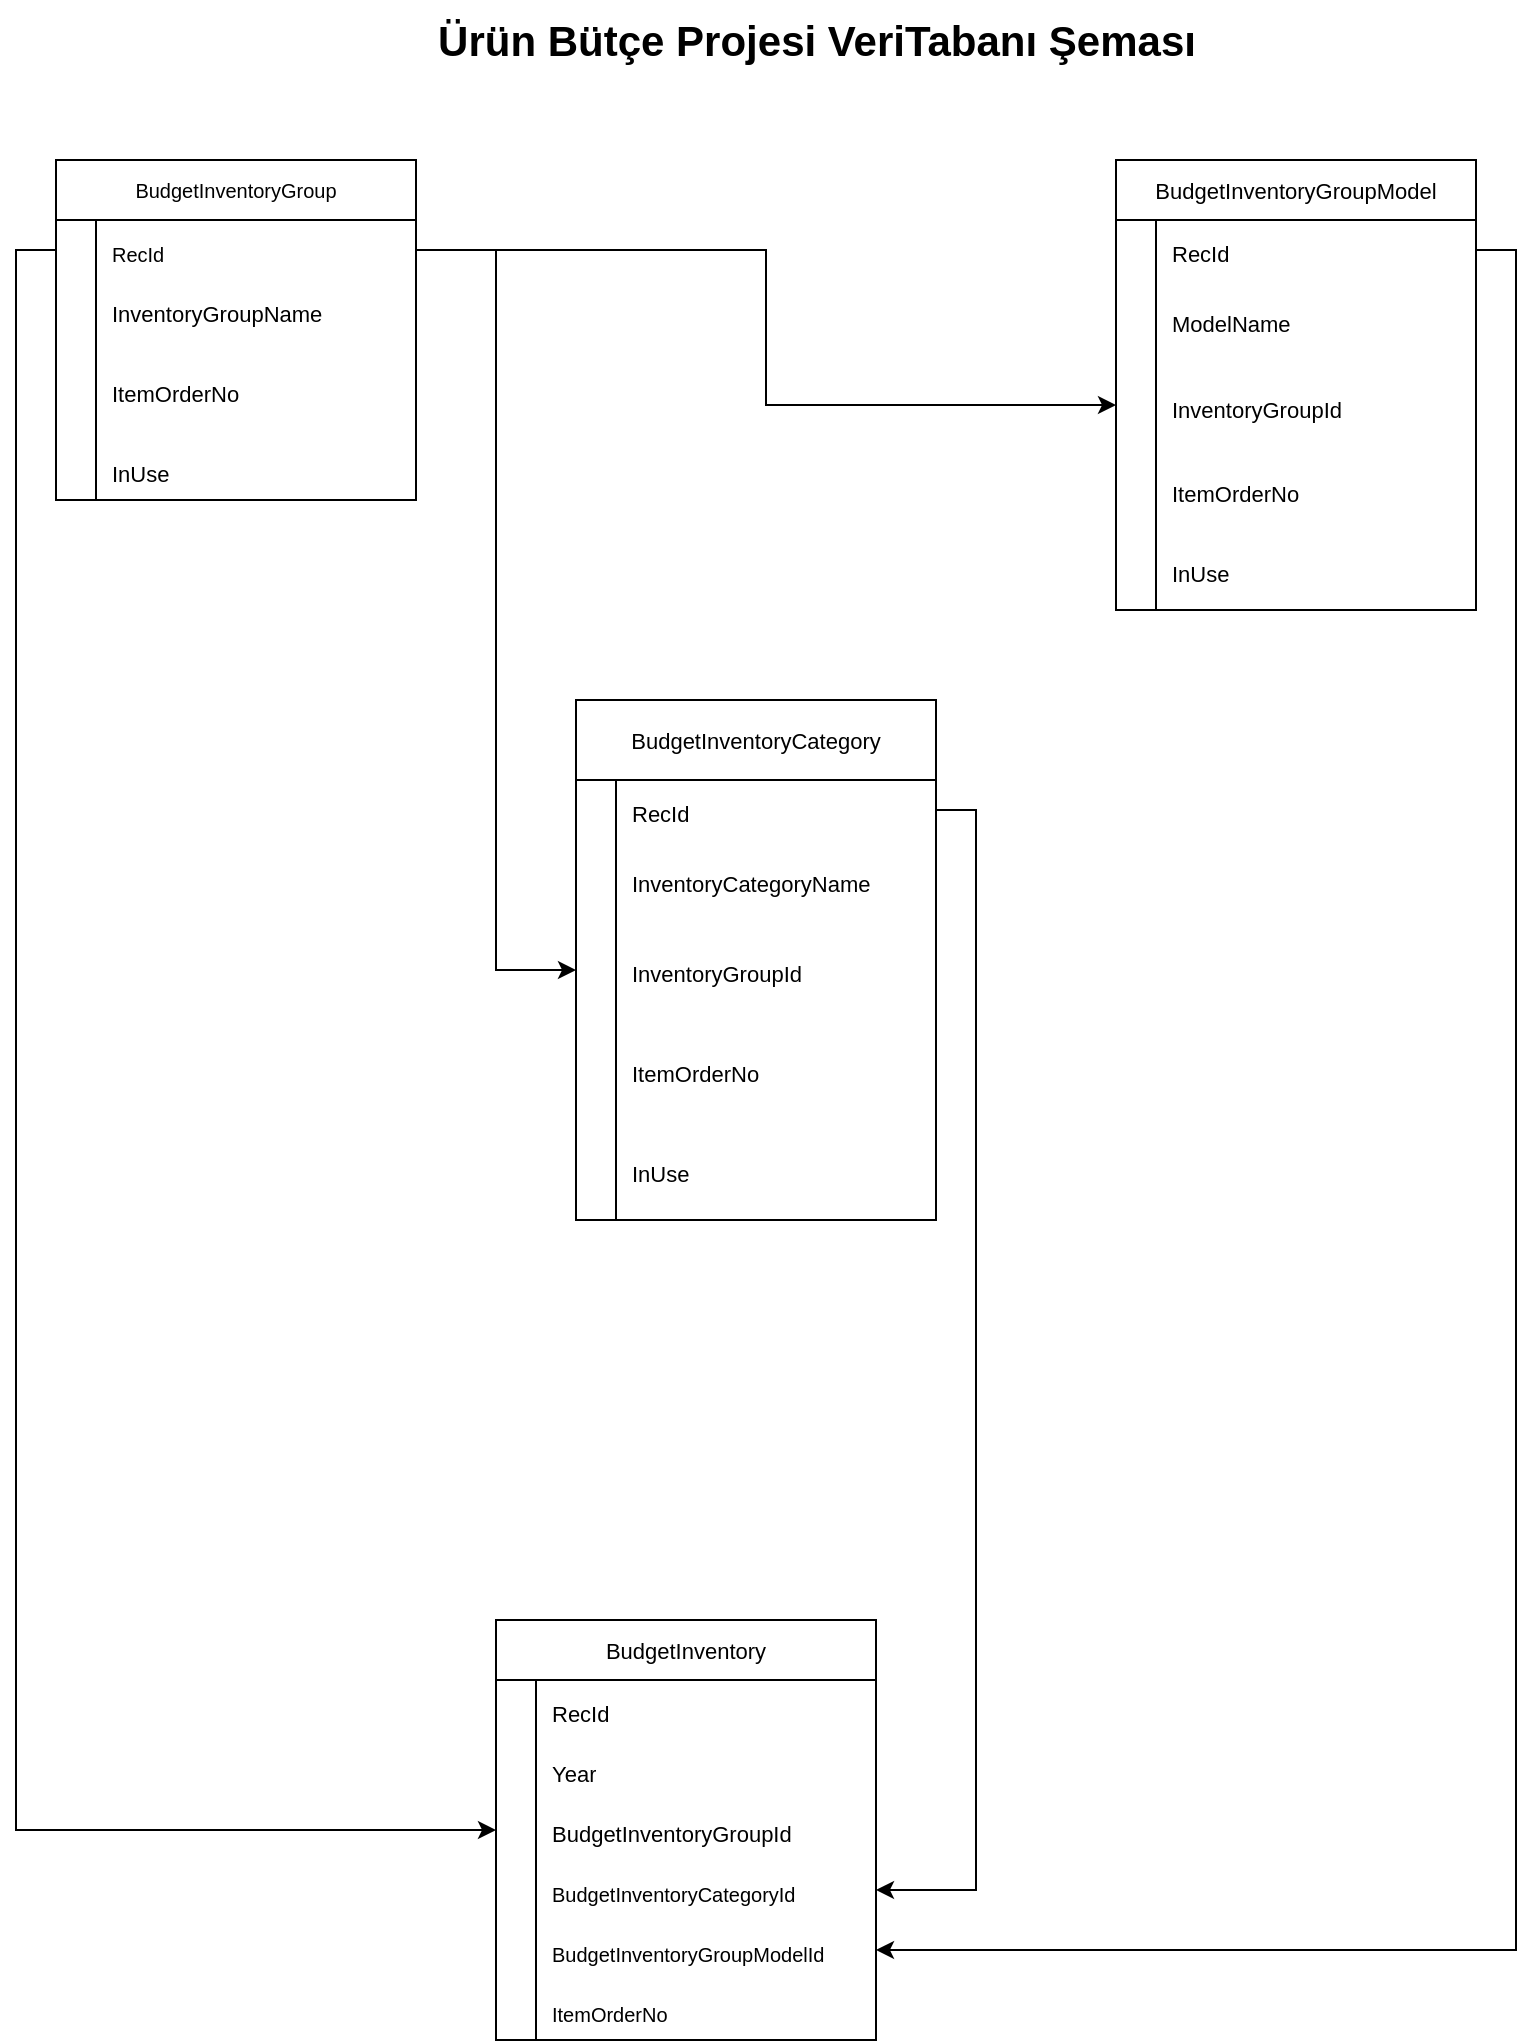 <mxfile version="21.8.2" type="github">
  <diagram id="C5RBs43oDa-KdzZeNtuy" name="Page-1">
    <mxGraphModel dx="1687" dy="882" grid="1" gridSize="10" guides="1" tooltips="1" connect="1" arrows="1" fold="1" page="1" pageScale="1" pageWidth="827" pageHeight="1169" math="0" shadow="0">
      <root>
        <mxCell id="WIyWlLk6GJQsqaUBKTNV-0" />
        <mxCell id="WIyWlLk6GJQsqaUBKTNV-1" parent="WIyWlLk6GJQsqaUBKTNV-0" />
        <mxCell id="_sI9fXl2GTtRrqDUZF84-5" style="edgeStyle=orthogonalEdgeStyle;rounded=0;orthogonalLoop=1;jettySize=auto;html=1;exitX=0.5;exitY=1;exitDx=0;exitDy=0;" parent="WIyWlLk6GJQsqaUBKTNV-1" edge="1">
          <mxGeometry relative="1" as="geometry">
            <mxPoint x="245" y="610" as="sourcePoint" />
            <mxPoint x="245" y="610" as="targetPoint" />
          </mxGeometry>
        </mxCell>
        <mxCell id="_sI9fXl2GTtRrqDUZF84-6" style="edgeStyle=orthogonalEdgeStyle;rounded=0;orthogonalLoop=1;jettySize=auto;html=1;exitX=0.5;exitY=1;exitDx=0;exitDy=0;" parent="WIyWlLk6GJQsqaUBKTNV-1" edge="1">
          <mxGeometry relative="1" as="geometry">
            <mxPoint x="245" y="610" as="sourcePoint" />
            <mxPoint x="245" y="610" as="targetPoint" />
          </mxGeometry>
        </mxCell>
        <mxCell id="zafTxhWFMlxoKdmS9_LB-69" value="BudgetInventoryGroup" style="shape=table;startSize=30;container=1;collapsible=0;childLayout=tableLayout;fixedRows=1;rowLines=0;fontStyle=0;strokeColor=default;fontSize=10;" vertex="1" parent="WIyWlLk6GJQsqaUBKTNV-1">
          <mxGeometry x="40" y="100" width="180" height="170" as="geometry" />
        </mxCell>
        <mxCell id="zafTxhWFMlxoKdmS9_LB-70" value="" style="shape=tableRow;horizontal=0;startSize=0;swimlaneHead=0;swimlaneBody=0;top=0;left=0;bottom=0;right=0;collapsible=0;dropTarget=0;fillColor=none;points=[[0,0.5],[1,0.5]];portConstraint=eastwest;strokeColor=inherit;fontSize=16;" vertex="1" parent="zafTxhWFMlxoKdmS9_LB-69">
          <mxGeometry y="30" width="180" height="30" as="geometry" />
        </mxCell>
        <mxCell id="zafTxhWFMlxoKdmS9_LB-71" value="" style="shape=partialRectangle;html=1;whiteSpace=wrap;connectable=0;fillColor=none;top=0;left=0;bottom=0;right=0;overflow=hidden;pointerEvents=1;strokeColor=inherit;fontSize=16;" vertex="1" parent="zafTxhWFMlxoKdmS9_LB-70">
          <mxGeometry width="20" height="30" as="geometry">
            <mxRectangle width="20" height="30" as="alternateBounds" />
          </mxGeometry>
        </mxCell>
        <mxCell id="zafTxhWFMlxoKdmS9_LB-72" value="&lt;font style=&quot;font-size: 10px;&quot;&gt;RecId&lt;/font&gt;" style="shape=partialRectangle;html=1;whiteSpace=wrap;connectable=0;fillColor=none;top=0;left=0;bottom=0;right=0;align=left;spacingLeft=6;overflow=hidden;strokeColor=inherit;fontSize=16;" vertex="1" parent="zafTxhWFMlxoKdmS9_LB-70">
          <mxGeometry x="20" width="160" height="30" as="geometry">
            <mxRectangle width="160" height="30" as="alternateBounds" />
          </mxGeometry>
        </mxCell>
        <mxCell id="zafTxhWFMlxoKdmS9_LB-73" value="" style="shape=tableRow;horizontal=0;startSize=0;swimlaneHead=0;swimlaneBody=0;top=0;left=0;bottom=0;right=0;collapsible=0;dropTarget=0;fillColor=none;points=[[0,0.5],[1,0.5]];portConstraint=eastwest;strokeColor=inherit;fontSize=16;" vertex="1" parent="zafTxhWFMlxoKdmS9_LB-69">
          <mxGeometry y="60" width="180" height="30" as="geometry" />
        </mxCell>
        <mxCell id="zafTxhWFMlxoKdmS9_LB-74" value="" style="shape=partialRectangle;html=1;whiteSpace=wrap;connectable=0;fillColor=none;top=0;left=0;bottom=0;right=0;overflow=hidden;strokeColor=inherit;fontSize=16;" vertex="1" parent="zafTxhWFMlxoKdmS9_LB-73">
          <mxGeometry width="20" height="30" as="geometry">
            <mxRectangle width="20" height="30" as="alternateBounds" />
          </mxGeometry>
        </mxCell>
        <mxCell id="zafTxhWFMlxoKdmS9_LB-75" value="&lt;font style=&quot;font-size: 11px;&quot;&gt;InventoryGroupName&lt;/font&gt;" style="shape=partialRectangle;html=1;whiteSpace=wrap;connectable=0;fillColor=none;top=0;left=0;bottom=0;right=0;align=left;spacingLeft=6;overflow=hidden;strokeColor=inherit;fontSize=16;" vertex="1" parent="zafTxhWFMlxoKdmS9_LB-73">
          <mxGeometry x="20" width="160" height="30" as="geometry">
            <mxRectangle width="160" height="30" as="alternateBounds" />
          </mxGeometry>
        </mxCell>
        <mxCell id="zafTxhWFMlxoKdmS9_LB-76" value="" style="shape=tableRow;horizontal=0;startSize=0;swimlaneHead=0;swimlaneBody=0;top=0;left=0;bottom=0;right=0;collapsible=0;dropTarget=0;fillColor=none;points=[[0,0.5],[1,0.5]];portConstraint=eastwest;strokeColor=inherit;fontSize=16;" vertex="1" parent="zafTxhWFMlxoKdmS9_LB-69">
          <mxGeometry y="90" width="180" height="50" as="geometry" />
        </mxCell>
        <mxCell id="zafTxhWFMlxoKdmS9_LB-77" value="" style="shape=partialRectangle;html=1;whiteSpace=wrap;connectable=0;fillColor=none;top=0;left=0;bottom=0;right=0;overflow=hidden;strokeColor=inherit;fontSize=16;" vertex="1" parent="zafTxhWFMlxoKdmS9_LB-76">
          <mxGeometry width="20" height="50" as="geometry">
            <mxRectangle width="20" height="50" as="alternateBounds" />
          </mxGeometry>
        </mxCell>
        <mxCell id="zafTxhWFMlxoKdmS9_LB-78" value="&lt;font style=&quot;font-size: 11px;&quot;&gt;ItemOrderNo&lt;/font&gt;" style="shape=partialRectangle;html=1;whiteSpace=wrap;connectable=0;fillColor=none;top=0;left=0;bottom=0;right=0;align=left;spacingLeft=6;overflow=hidden;strokeColor=inherit;fontSize=16;" vertex="1" parent="zafTxhWFMlxoKdmS9_LB-76">
          <mxGeometry x="20" width="160" height="50" as="geometry">
            <mxRectangle width="160" height="50" as="alternateBounds" />
          </mxGeometry>
        </mxCell>
        <mxCell id="zafTxhWFMlxoKdmS9_LB-79" value="" style="shape=tableRow;horizontal=0;startSize=0;swimlaneHead=0;swimlaneBody=0;top=0;left=0;bottom=0;right=0;collapsible=0;dropTarget=0;fillColor=none;points=[[0,0.5],[1,0.5]];portConstraint=eastwest;strokeColor=inherit;fontSize=16;" vertex="1" parent="zafTxhWFMlxoKdmS9_LB-69">
          <mxGeometry y="140" width="180" height="30" as="geometry" />
        </mxCell>
        <mxCell id="zafTxhWFMlxoKdmS9_LB-80" value="" style="shape=partialRectangle;html=1;whiteSpace=wrap;connectable=0;fillColor=none;top=0;left=0;bottom=0;right=0;overflow=hidden;strokeColor=inherit;fontSize=16;" vertex="1" parent="zafTxhWFMlxoKdmS9_LB-79">
          <mxGeometry width="20" height="30" as="geometry">
            <mxRectangle width="20" height="30" as="alternateBounds" />
          </mxGeometry>
        </mxCell>
        <mxCell id="zafTxhWFMlxoKdmS9_LB-81" value="&lt;span style=&quot;font-size: 11px;&quot;&gt;InUse&lt;/span&gt;" style="shape=partialRectangle;html=1;whiteSpace=wrap;connectable=0;fillColor=none;top=0;left=0;bottom=0;right=0;align=left;spacingLeft=6;overflow=hidden;strokeColor=inherit;fontSize=16;" vertex="1" parent="zafTxhWFMlxoKdmS9_LB-79">
          <mxGeometry x="20" width="160" height="30" as="geometry">
            <mxRectangle width="160" height="30" as="alternateBounds" />
          </mxGeometry>
        </mxCell>
        <mxCell id="zafTxhWFMlxoKdmS9_LB-83" value="BudgetInventoryCategory" style="shape=table;startSize=40;container=1;collapsible=0;childLayout=tableLayout;fixedRows=1;rowLines=0;fontStyle=0;strokeColor=default;fontSize=11;" vertex="1" parent="WIyWlLk6GJQsqaUBKTNV-1">
          <mxGeometry x="300" y="370" width="180" height="260" as="geometry" />
        </mxCell>
        <mxCell id="zafTxhWFMlxoKdmS9_LB-84" value="" style="shape=tableRow;horizontal=0;startSize=0;swimlaneHead=0;swimlaneBody=0;top=0;left=0;bottom=0;right=0;collapsible=0;dropTarget=0;fillColor=none;points=[[0,0.5],[1,0.5]];portConstraint=eastwest;strokeColor=inherit;fontSize=16;" vertex="1" parent="zafTxhWFMlxoKdmS9_LB-83">
          <mxGeometry y="40" width="180" height="30" as="geometry" />
        </mxCell>
        <mxCell id="zafTxhWFMlxoKdmS9_LB-85" value="" style="shape=partialRectangle;html=1;whiteSpace=wrap;connectable=0;fillColor=none;top=0;left=0;bottom=0;right=0;overflow=hidden;pointerEvents=1;strokeColor=inherit;fontSize=16;" vertex="1" parent="zafTxhWFMlxoKdmS9_LB-84">
          <mxGeometry width="20" height="30" as="geometry">
            <mxRectangle width="20" height="30" as="alternateBounds" />
          </mxGeometry>
        </mxCell>
        <mxCell id="zafTxhWFMlxoKdmS9_LB-86" value="&lt;font style=&quot;font-size: 11px;&quot;&gt;RecId&lt;/font&gt;" style="shape=partialRectangle;html=1;whiteSpace=wrap;connectable=0;fillColor=none;top=0;left=0;bottom=0;right=0;align=left;spacingLeft=6;overflow=hidden;strokeColor=inherit;fontSize=16;" vertex="1" parent="zafTxhWFMlxoKdmS9_LB-84">
          <mxGeometry x="20" width="160" height="30" as="geometry">
            <mxRectangle width="160" height="30" as="alternateBounds" />
          </mxGeometry>
        </mxCell>
        <mxCell id="zafTxhWFMlxoKdmS9_LB-87" value="" style="shape=tableRow;horizontal=0;startSize=0;swimlaneHead=0;swimlaneBody=0;top=0;left=0;bottom=0;right=0;collapsible=0;dropTarget=0;fillColor=none;points=[[0,0.5],[1,0.5]];portConstraint=eastwest;strokeColor=inherit;fontSize=16;" vertex="1" parent="zafTxhWFMlxoKdmS9_LB-83">
          <mxGeometry y="70" width="180" height="40" as="geometry" />
        </mxCell>
        <mxCell id="zafTxhWFMlxoKdmS9_LB-88" value="" style="shape=partialRectangle;html=1;whiteSpace=wrap;connectable=0;fillColor=none;top=0;left=0;bottom=0;right=0;overflow=hidden;strokeColor=inherit;fontSize=16;" vertex="1" parent="zafTxhWFMlxoKdmS9_LB-87">
          <mxGeometry width="20" height="40" as="geometry">
            <mxRectangle width="20" height="40" as="alternateBounds" />
          </mxGeometry>
        </mxCell>
        <mxCell id="zafTxhWFMlxoKdmS9_LB-89" value="&lt;font style=&quot;font-size: 11px;&quot;&gt;InventoryCategoryName&lt;/font&gt;" style="shape=partialRectangle;html=1;whiteSpace=wrap;connectable=0;fillColor=none;top=0;left=0;bottom=0;right=0;align=left;spacingLeft=6;overflow=hidden;strokeColor=inherit;fontSize=16;" vertex="1" parent="zafTxhWFMlxoKdmS9_LB-87">
          <mxGeometry x="20" width="160" height="40" as="geometry">
            <mxRectangle width="160" height="40" as="alternateBounds" />
          </mxGeometry>
        </mxCell>
        <mxCell id="zafTxhWFMlxoKdmS9_LB-90" value="" style="shape=tableRow;horizontal=0;startSize=0;swimlaneHead=0;swimlaneBody=0;top=0;left=0;bottom=0;right=0;collapsible=0;dropTarget=0;fillColor=none;points=[[0,0.5],[1,0.5]];portConstraint=eastwest;strokeColor=inherit;fontSize=16;" vertex="1" parent="zafTxhWFMlxoKdmS9_LB-83">
          <mxGeometry y="110" width="180" height="50" as="geometry" />
        </mxCell>
        <mxCell id="zafTxhWFMlxoKdmS9_LB-91" value="" style="shape=partialRectangle;html=1;whiteSpace=wrap;connectable=0;fillColor=none;top=0;left=0;bottom=0;right=0;overflow=hidden;strokeColor=inherit;fontSize=16;" vertex="1" parent="zafTxhWFMlxoKdmS9_LB-90">
          <mxGeometry width="20" height="50" as="geometry">
            <mxRectangle width="20" height="50" as="alternateBounds" />
          </mxGeometry>
        </mxCell>
        <mxCell id="zafTxhWFMlxoKdmS9_LB-92" value="&lt;font style=&quot;font-size: 11px;&quot;&gt;InventoryGroupId&lt;/font&gt;" style="shape=partialRectangle;html=1;whiteSpace=wrap;connectable=0;fillColor=none;top=0;left=0;bottom=0;right=0;align=left;spacingLeft=6;overflow=hidden;strokeColor=inherit;fontSize=16;" vertex="1" parent="zafTxhWFMlxoKdmS9_LB-90">
          <mxGeometry x="20" width="160" height="50" as="geometry">
            <mxRectangle width="160" height="50" as="alternateBounds" />
          </mxGeometry>
        </mxCell>
        <mxCell id="zafTxhWFMlxoKdmS9_LB-93" value="" style="shape=tableRow;horizontal=0;startSize=0;swimlaneHead=0;swimlaneBody=0;top=0;left=0;bottom=0;right=0;collapsible=0;dropTarget=0;fillColor=none;points=[[0,0.5],[1,0.5]];portConstraint=eastwest;strokeColor=inherit;fontSize=16;" vertex="1" parent="zafTxhWFMlxoKdmS9_LB-83">
          <mxGeometry y="160" width="180" height="50" as="geometry" />
        </mxCell>
        <mxCell id="zafTxhWFMlxoKdmS9_LB-94" value="" style="shape=partialRectangle;html=1;whiteSpace=wrap;connectable=0;fillColor=none;top=0;left=0;bottom=0;right=0;overflow=hidden;strokeColor=inherit;fontSize=16;" vertex="1" parent="zafTxhWFMlxoKdmS9_LB-93">
          <mxGeometry width="20" height="50" as="geometry">
            <mxRectangle width="20" height="50" as="alternateBounds" />
          </mxGeometry>
        </mxCell>
        <mxCell id="zafTxhWFMlxoKdmS9_LB-95" value="&lt;font style=&quot;font-size: 11px;&quot;&gt;ItemOrderNo&lt;/font&gt;" style="shape=partialRectangle;html=1;whiteSpace=wrap;connectable=0;fillColor=none;top=0;left=0;bottom=0;right=0;align=left;spacingLeft=6;overflow=hidden;strokeColor=inherit;fontSize=16;" vertex="1" parent="zafTxhWFMlxoKdmS9_LB-93">
          <mxGeometry x="20" width="160" height="50" as="geometry">
            <mxRectangle width="160" height="50" as="alternateBounds" />
          </mxGeometry>
        </mxCell>
        <mxCell id="zafTxhWFMlxoKdmS9_LB-110" value="" style="shape=tableRow;horizontal=0;startSize=0;swimlaneHead=0;swimlaneBody=0;top=0;left=0;bottom=0;right=0;collapsible=0;dropTarget=0;fillColor=none;points=[[0,0.5],[1,0.5]];portConstraint=eastwest;strokeColor=inherit;fontSize=16;" vertex="1" parent="zafTxhWFMlxoKdmS9_LB-83">
          <mxGeometry y="210" width="180" height="50" as="geometry" />
        </mxCell>
        <mxCell id="zafTxhWFMlxoKdmS9_LB-111" value="" style="shape=partialRectangle;html=1;whiteSpace=wrap;connectable=0;fillColor=none;top=0;left=0;bottom=0;right=0;overflow=hidden;strokeColor=inherit;fontSize=16;" vertex="1" parent="zafTxhWFMlxoKdmS9_LB-110">
          <mxGeometry width="20" height="50" as="geometry">
            <mxRectangle width="20" height="50" as="alternateBounds" />
          </mxGeometry>
        </mxCell>
        <mxCell id="zafTxhWFMlxoKdmS9_LB-112" value="&lt;span style=&quot;font-size: 11px;&quot;&gt;InUse&lt;/span&gt;" style="shape=partialRectangle;html=1;whiteSpace=wrap;connectable=0;fillColor=none;top=0;left=0;bottom=0;right=0;align=left;spacingLeft=6;overflow=hidden;strokeColor=inherit;fontSize=16;" vertex="1" parent="zafTxhWFMlxoKdmS9_LB-110">
          <mxGeometry x="20" width="160" height="50" as="geometry">
            <mxRectangle width="160" height="50" as="alternateBounds" />
          </mxGeometry>
        </mxCell>
        <mxCell id="zafTxhWFMlxoKdmS9_LB-97" value="BudgetInventoryGroupModel" style="shape=table;startSize=30;container=1;collapsible=0;childLayout=tableLayout;fixedRows=1;rowLines=0;fontStyle=0;strokeColor=default;fontSize=11;" vertex="1" parent="WIyWlLk6GJQsqaUBKTNV-1">
          <mxGeometry x="570" y="100" width="180" height="225" as="geometry" />
        </mxCell>
        <mxCell id="zafTxhWFMlxoKdmS9_LB-98" value="" style="shape=tableRow;horizontal=0;startSize=0;swimlaneHead=0;swimlaneBody=0;top=0;left=0;bottom=0;right=0;collapsible=0;dropTarget=0;fillColor=none;points=[[0,0.5],[1,0.5]];portConstraint=eastwest;strokeColor=inherit;fontSize=16;" vertex="1" parent="zafTxhWFMlxoKdmS9_LB-97">
          <mxGeometry y="30" width="180" height="30" as="geometry" />
        </mxCell>
        <mxCell id="zafTxhWFMlxoKdmS9_LB-99" value="" style="shape=partialRectangle;html=1;whiteSpace=wrap;connectable=0;fillColor=none;top=0;left=0;bottom=0;right=0;overflow=hidden;pointerEvents=1;strokeColor=inherit;fontSize=16;" vertex="1" parent="zafTxhWFMlxoKdmS9_LB-98">
          <mxGeometry width="20" height="30" as="geometry">
            <mxRectangle width="20" height="30" as="alternateBounds" />
          </mxGeometry>
        </mxCell>
        <mxCell id="zafTxhWFMlxoKdmS9_LB-100" value="&lt;font style=&quot;font-size: 11px;&quot;&gt;RecId&lt;/font&gt;" style="shape=partialRectangle;html=1;whiteSpace=wrap;connectable=0;fillColor=none;top=0;left=0;bottom=0;right=0;align=left;spacingLeft=6;overflow=hidden;strokeColor=inherit;fontSize=16;" vertex="1" parent="zafTxhWFMlxoKdmS9_LB-98">
          <mxGeometry x="20" width="160" height="30" as="geometry">
            <mxRectangle width="160" height="30" as="alternateBounds" />
          </mxGeometry>
        </mxCell>
        <mxCell id="zafTxhWFMlxoKdmS9_LB-101" value="" style="shape=tableRow;horizontal=0;startSize=0;swimlaneHead=0;swimlaneBody=0;top=0;left=0;bottom=0;right=0;collapsible=0;dropTarget=0;fillColor=none;points=[[0,0.5],[1,0.5]];portConstraint=eastwest;strokeColor=inherit;fontSize=16;" vertex="1" parent="zafTxhWFMlxoKdmS9_LB-97">
          <mxGeometry y="60" width="180" height="40" as="geometry" />
        </mxCell>
        <mxCell id="zafTxhWFMlxoKdmS9_LB-102" value="" style="shape=partialRectangle;html=1;whiteSpace=wrap;connectable=0;fillColor=none;top=0;left=0;bottom=0;right=0;overflow=hidden;strokeColor=inherit;fontSize=16;" vertex="1" parent="zafTxhWFMlxoKdmS9_LB-101">
          <mxGeometry width="20" height="40" as="geometry">
            <mxRectangle width="20" height="40" as="alternateBounds" />
          </mxGeometry>
        </mxCell>
        <mxCell id="zafTxhWFMlxoKdmS9_LB-103" value="&lt;font style=&quot;font-size: 11px;&quot;&gt;ModelName&lt;/font&gt;" style="shape=partialRectangle;html=1;whiteSpace=wrap;connectable=0;fillColor=none;top=0;left=0;bottom=0;right=0;align=left;spacingLeft=6;overflow=hidden;strokeColor=inherit;fontSize=16;" vertex="1" parent="zafTxhWFMlxoKdmS9_LB-101">
          <mxGeometry x="20" width="160" height="40" as="geometry">
            <mxRectangle width="160" height="40" as="alternateBounds" />
          </mxGeometry>
        </mxCell>
        <mxCell id="zafTxhWFMlxoKdmS9_LB-104" value="" style="shape=tableRow;horizontal=0;startSize=0;swimlaneHead=0;swimlaneBody=0;top=0;left=0;bottom=0;right=0;collapsible=0;dropTarget=0;fillColor=none;points=[[0,0.5],[1,0.5]];portConstraint=eastwest;strokeColor=inherit;fontSize=16;" vertex="1" parent="zafTxhWFMlxoKdmS9_LB-97">
          <mxGeometry y="100" width="180" height="45" as="geometry" />
        </mxCell>
        <mxCell id="zafTxhWFMlxoKdmS9_LB-105" value="" style="shape=partialRectangle;html=1;whiteSpace=wrap;connectable=0;fillColor=none;top=0;left=0;bottom=0;right=0;overflow=hidden;strokeColor=inherit;fontSize=16;" vertex="1" parent="zafTxhWFMlxoKdmS9_LB-104">
          <mxGeometry width="20" height="45" as="geometry">
            <mxRectangle width="20" height="45" as="alternateBounds" />
          </mxGeometry>
        </mxCell>
        <mxCell id="zafTxhWFMlxoKdmS9_LB-106" value="&lt;font style=&quot;font-size: 11px;&quot;&gt;InventoryGroupId&lt;/font&gt;" style="shape=partialRectangle;html=1;whiteSpace=wrap;connectable=0;fillColor=none;top=0;left=0;bottom=0;right=0;align=left;spacingLeft=6;overflow=hidden;strokeColor=inherit;fontSize=16;" vertex="1" parent="zafTxhWFMlxoKdmS9_LB-104">
          <mxGeometry x="20" width="160" height="45" as="geometry">
            <mxRectangle width="160" height="45" as="alternateBounds" />
          </mxGeometry>
        </mxCell>
        <mxCell id="zafTxhWFMlxoKdmS9_LB-107" value="" style="shape=tableRow;horizontal=0;startSize=0;swimlaneHead=0;swimlaneBody=0;top=0;left=0;bottom=0;right=0;collapsible=0;dropTarget=0;fillColor=none;points=[[0,0.5],[1,0.5]];portConstraint=eastwest;strokeColor=inherit;fontSize=16;" vertex="1" parent="zafTxhWFMlxoKdmS9_LB-97">
          <mxGeometry y="145" width="180" height="40" as="geometry" />
        </mxCell>
        <mxCell id="zafTxhWFMlxoKdmS9_LB-108" value="" style="shape=partialRectangle;html=1;whiteSpace=wrap;connectable=0;fillColor=none;top=0;left=0;bottom=0;right=0;overflow=hidden;strokeColor=inherit;fontSize=16;" vertex="1" parent="zafTxhWFMlxoKdmS9_LB-107">
          <mxGeometry width="20" height="40" as="geometry">
            <mxRectangle width="20" height="40" as="alternateBounds" />
          </mxGeometry>
        </mxCell>
        <mxCell id="zafTxhWFMlxoKdmS9_LB-109" value="&lt;font style=&quot;font-size: 11px;&quot;&gt;ItemOrderNo&lt;/font&gt;" style="shape=partialRectangle;html=1;whiteSpace=wrap;connectable=0;fillColor=none;top=0;left=0;bottom=0;right=0;align=left;spacingLeft=6;overflow=hidden;strokeColor=inherit;fontSize=16;" vertex="1" parent="zafTxhWFMlxoKdmS9_LB-107">
          <mxGeometry x="20" width="160" height="40" as="geometry">
            <mxRectangle width="160" height="40" as="alternateBounds" />
          </mxGeometry>
        </mxCell>
        <mxCell id="zafTxhWFMlxoKdmS9_LB-113" value="" style="shape=tableRow;horizontal=0;startSize=0;swimlaneHead=0;swimlaneBody=0;top=0;left=0;bottom=0;right=0;collapsible=0;dropTarget=0;fillColor=none;points=[[0,0.5],[1,0.5]];portConstraint=eastwest;strokeColor=inherit;fontSize=16;" vertex="1" parent="zafTxhWFMlxoKdmS9_LB-97">
          <mxGeometry y="185" width="180" height="40" as="geometry" />
        </mxCell>
        <mxCell id="zafTxhWFMlxoKdmS9_LB-114" value="" style="shape=partialRectangle;html=1;whiteSpace=wrap;connectable=0;fillColor=none;top=0;left=0;bottom=0;right=0;overflow=hidden;strokeColor=inherit;fontSize=16;" vertex="1" parent="zafTxhWFMlxoKdmS9_LB-113">
          <mxGeometry width="20" height="40" as="geometry">
            <mxRectangle width="20" height="40" as="alternateBounds" />
          </mxGeometry>
        </mxCell>
        <mxCell id="zafTxhWFMlxoKdmS9_LB-115" value="&lt;span style=&quot;font-size: 11px;&quot;&gt;InUse&lt;/span&gt;" style="shape=partialRectangle;html=1;whiteSpace=wrap;connectable=0;fillColor=none;top=0;left=0;bottom=0;right=0;align=left;spacingLeft=6;overflow=hidden;strokeColor=inherit;fontSize=16;" vertex="1" parent="zafTxhWFMlxoKdmS9_LB-113">
          <mxGeometry x="20" width="160" height="40" as="geometry">
            <mxRectangle width="160" height="40" as="alternateBounds" />
          </mxGeometry>
        </mxCell>
        <mxCell id="zafTxhWFMlxoKdmS9_LB-119" value="BudgetInventory" style="shape=table;startSize=30;container=1;collapsible=0;childLayout=tableLayout;fixedRows=1;rowLines=0;fontStyle=0;strokeColor=default;fontSize=11;" vertex="1" parent="WIyWlLk6GJQsqaUBKTNV-1">
          <mxGeometry x="260" y="830" width="190" height="210" as="geometry" />
        </mxCell>
        <mxCell id="zafTxhWFMlxoKdmS9_LB-120" value="" style="shape=tableRow;horizontal=0;startSize=0;swimlaneHead=0;swimlaneBody=0;top=0;left=0;bottom=0;right=0;collapsible=0;dropTarget=0;fillColor=none;points=[[0,0.5],[1,0.5]];portConstraint=eastwest;strokeColor=inherit;fontSize=16;" vertex="1" parent="zafTxhWFMlxoKdmS9_LB-119">
          <mxGeometry y="30" width="190" height="30" as="geometry" />
        </mxCell>
        <mxCell id="zafTxhWFMlxoKdmS9_LB-121" value="" style="shape=partialRectangle;html=1;whiteSpace=wrap;connectable=0;fillColor=none;top=0;left=0;bottom=0;right=0;overflow=hidden;pointerEvents=1;strokeColor=inherit;fontSize=16;" vertex="1" parent="zafTxhWFMlxoKdmS9_LB-120">
          <mxGeometry width="20" height="30" as="geometry">
            <mxRectangle width="20" height="30" as="alternateBounds" />
          </mxGeometry>
        </mxCell>
        <mxCell id="zafTxhWFMlxoKdmS9_LB-122" value="&lt;font style=&quot;font-size: 11px;&quot;&gt;RecId&lt;/font&gt;" style="shape=partialRectangle;html=1;whiteSpace=wrap;connectable=0;fillColor=none;top=0;left=0;bottom=0;right=0;align=left;spacingLeft=6;overflow=hidden;strokeColor=inherit;fontSize=16;" vertex="1" parent="zafTxhWFMlxoKdmS9_LB-120">
          <mxGeometry x="20" width="170" height="30" as="geometry">
            <mxRectangle width="170" height="30" as="alternateBounds" />
          </mxGeometry>
        </mxCell>
        <mxCell id="zafTxhWFMlxoKdmS9_LB-123" value="" style="shape=tableRow;horizontal=0;startSize=0;swimlaneHead=0;swimlaneBody=0;top=0;left=0;bottom=0;right=0;collapsible=0;dropTarget=0;fillColor=none;points=[[0,0.5],[1,0.5]];portConstraint=eastwest;strokeColor=inherit;fontSize=16;" vertex="1" parent="zafTxhWFMlxoKdmS9_LB-119">
          <mxGeometry y="60" width="190" height="30" as="geometry" />
        </mxCell>
        <mxCell id="zafTxhWFMlxoKdmS9_LB-124" value="" style="shape=partialRectangle;html=1;whiteSpace=wrap;connectable=0;fillColor=none;top=0;left=0;bottom=0;right=0;overflow=hidden;strokeColor=inherit;fontSize=16;" vertex="1" parent="zafTxhWFMlxoKdmS9_LB-123">
          <mxGeometry width="20" height="30" as="geometry">
            <mxRectangle width="20" height="30" as="alternateBounds" />
          </mxGeometry>
        </mxCell>
        <mxCell id="zafTxhWFMlxoKdmS9_LB-125" value="&lt;font style=&quot;font-size: 11px;&quot;&gt;Year&lt;/font&gt;" style="shape=partialRectangle;html=1;whiteSpace=wrap;connectable=0;fillColor=none;top=0;left=0;bottom=0;right=0;align=left;spacingLeft=6;overflow=hidden;strokeColor=inherit;fontSize=16;" vertex="1" parent="zafTxhWFMlxoKdmS9_LB-123">
          <mxGeometry x="20" width="170" height="30" as="geometry">
            <mxRectangle width="170" height="30" as="alternateBounds" />
          </mxGeometry>
        </mxCell>
        <mxCell id="zafTxhWFMlxoKdmS9_LB-126" value="" style="shape=tableRow;horizontal=0;startSize=0;swimlaneHead=0;swimlaneBody=0;top=0;left=0;bottom=0;right=0;collapsible=0;dropTarget=0;fillColor=none;points=[[0,0.5],[1,0.5]];portConstraint=eastwest;strokeColor=inherit;fontSize=16;" vertex="1" parent="zafTxhWFMlxoKdmS9_LB-119">
          <mxGeometry y="90" width="190" height="30" as="geometry" />
        </mxCell>
        <mxCell id="zafTxhWFMlxoKdmS9_LB-127" value="" style="shape=partialRectangle;html=1;whiteSpace=wrap;connectable=0;fillColor=none;top=0;left=0;bottom=0;right=0;overflow=hidden;strokeColor=inherit;fontSize=16;" vertex="1" parent="zafTxhWFMlxoKdmS9_LB-126">
          <mxGeometry width="20" height="30" as="geometry">
            <mxRectangle width="20" height="30" as="alternateBounds" />
          </mxGeometry>
        </mxCell>
        <mxCell id="zafTxhWFMlxoKdmS9_LB-128" value="&lt;font style=&quot;font-size: 11px;&quot;&gt;BudgetInventoryGroupId&lt;/font&gt;" style="shape=partialRectangle;html=1;whiteSpace=wrap;connectable=0;fillColor=none;top=0;left=0;bottom=0;right=0;align=left;spacingLeft=6;overflow=hidden;strokeColor=inherit;fontSize=16;" vertex="1" parent="zafTxhWFMlxoKdmS9_LB-126">
          <mxGeometry x="20" width="170" height="30" as="geometry">
            <mxRectangle width="170" height="30" as="alternateBounds" />
          </mxGeometry>
        </mxCell>
        <mxCell id="zafTxhWFMlxoKdmS9_LB-129" value="" style="shape=tableRow;horizontal=0;startSize=0;swimlaneHead=0;swimlaneBody=0;top=0;left=0;bottom=0;right=0;collapsible=0;dropTarget=0;fillColor=none;points=[[0,0.5],[1,0.5]];portConstraint=eastwest;strokeColor=inherit;fontSize=16;" vertex="1" parent="zafTxhWFMlxoKdmS9_LB-119">
          <mxGeometry y="120" width="190" height="30" as="geometry" />
        </mxCell>
        <mxCell id="zafTxhWFMlxoKdmS9_LB-130" value="" style="shape=partialRectangle;html=1;whiteSpace=wrap;connectable=0;fillColor=none;top=0;left=0;bottom=0;right=0;overflow=hidden;strokeColor=inherit;fontSize=16;" vertex="1" parent="zafTxhWFMlxoKdmS9_LB-129">
          <mxGeometry width="20" height="30" as="geometry">
            <mxRectangle width="20" height="30" as="alternateBounds" />
          </mxGeometry>
        </mxCell>
        <mxCell id="zafTxhWFMlxoKdmS9_LB-131" value="&lt;font style=&quot;font-size: 10px;&quot;&gt;BudgetInventoryCategoryId&lt;/font&gt;" style="shape=partialRectangle;html=1;whiteSpace=wrap;connectable=0;fillColor=none;top=0;left=0;bottom=0;right=0;align=left;spacingLeft=6;overflow=hidden;strokeColor=inherit;fontSize=16;" vertex="1" parent="zafTxhWFMlxoKdmS9_LB-129">
          <mxGeometry x="20" width="170" height="30" as="geometry">
            <mxRectangle width="170" height="30" as="alternateBounds" />
          </mxGeometry>
        </mxCell>
        <mxCell id="zafTxhWFMlxoKdmS9_LB-145" value="" style="shape=tableRow;horizontal=0;startSize=0;swimlaneHead=0;swimlaneBody=0;top=0;left=0;bottom=0;right=0;collapsible=0;dropTarget=0;fillColor=none;points=[[0,0.5],[1,0.5]];portConstraint=eastwest;strokeColor=inherit;fontSize=16;" vertex="1" parent="zafTxhWFMlxoKdmS9_LB-119">
          <mxGeometry y="150" width="190" height="30" as="geometry" />
        </mxCell>
        <mxCell id="zafTxhWFMlxoKdmS9_LB-146" value="" style="shape=partialRectangle;html=1;whiteSpace=wrap;connectable=0;fillColor=none;top=0;left=0;bottom=0;right=0;overflow=hidden;strokeColor=inherit;fontSize=16;" vertex="1" parent="zafTxhWFMlxoKdmS9_LB-145">
          <mxGeometry width="20" height="30" as="geometry">
            <mxRectangle width="20" height="30" as="alternateBounds" />
          </mxGeometry>
        </mxCell>
        <mxCell id="zafTxhWFMlxoKdmS9_LB-147" value="&lt;font style=&quot;font-size: 10px;&quot;&gt;BudgetInventoryGroupModelId&lt;/font&gt;" style="shape=partialRectangle;html=1;whiteSpace=wrap;connectable=0;fillColor=none;top=0;left=0;bottom=0;right=0;align=left;spacingLeft=6;overflow=hidden;strokeColor=inherit;fontSize=16;" vertex="1" parent="zafTxhWFMlxoKdmS9_LB-145">
          <mxGeometry x="20" width="170" height="30" as="geometry">
            <mxRectangle width="170" height="30" as="alternateBounds" />
          </mxGeometry>
        </mxCell>
        <mxCell id="zafTxhWFMlxoKdmS9_LB-148" value="" style="shape=tableRow;horizontal=0;startSize=0;swimlaneHead=0;swimlaneBody=0;top=0;left=0;bottom=0;right=0;collapsible=0;dropTarget=0;fillColor=none;points=[[0,0.5],[1,0.5]];portConstraint=eastwest;strokeColor=inherit;fontSize=16;" vertex="1" parent="zafTxhWFMlxoKdmS9_LB-119">
          <mxGeometry y="180" width="190" height="30" as="geometry" />
        </mxCell>
        <mxCell id="zafTxhWFMlxoKdmS9_LB-149" value="" style="shape=partialRectangle;html=1;whiteSpace=wrap;connectable=0;fillColor=none;top=0;left=0;bottom=0;right=0;overflow=hidden;strokeColor=inherit;fontSize=16;" vertex="1" parent="zafTxhWFMlxoKdmS9_LB-148">
          <mxGeometry width="20" height="30" as="geometry">
            <mxRectangle width="20" height="30" as="alternateBounds" />
          </mxGeometry>
        </mxCell>
        <mxCell id="zafTxhWFMlxoKdmS9_LB-150" value="&lt;span style=&quot;font-size: 10px;&quot;&gt;ItemOrderNo&lt;/span&gt;" style="shape=partialRectangle;html=1;whiteSpace=wrap;connectable=0;fillColor=none;top=0;left=0;bottom=0;right=0;align=left;spacingLeft=6;overflow=hidden;strokeColor=inherit;fontSize=16;" vertex="1" parent="zafTxhWFMlxoKdmS9_LB-148">
          <mxGeometry x="20" width="170" height="30" as="geometry">
            <mxRectangle width="170" height="30" as="alternateBounds" />
          </mxGeometry>
        </mxCell>
        <mxCell id="zafTxhWFMlxoKdmS9_LB-151" style="edgeStyle=orthogonalEdgeStyle;rounded=0;orthogonalLoop=1;jettySize=auto;html=1;exitX=0;exitY=0.5;exitDx=0;exitDy=0;entryX=0;entryY=0.5;entryDx=0;entryDy=0;" edge="1" parent="WIyWlLk6GJQsqaUBKTNV-1" source="zafTxhWFMlxoKdmS9_LB-70" target="zafTxhWFMlxoKdmS9_LB-126">
          <mxGeometry relative="1" as="geometry" />
        </mxCell>
        <mxCell id="zafTxhWFMlxoKdmS9_LB-154" style="edgeStyle=orthogonalEdgeStyle;rounded=0;orthogonalLoop=1;jettySize=auto;html=1;exitX=1;exitY=0.5;exitDx=0;exitDy=0;entryX=1;entryY=0.5;entryDx=0;entryDy=0;" edge="1" parent="WIyWlLk6GJQsqaUBKTNV-1" source="zafTxhWFMlxoKdmS9_LB-98" target="zafTxhWFMlxoKdmS9_LB-145">
          <mxGeometry relative="1" as="geometry" />
        </mxCell>
        <mxCell id="zafTxhWFMlxoKdmS9_LB-160" style="edgeStyle=orthogonalEdgeStyle;rounded=0;orthogonalLoop=1;jettySize=auto;html=1;exitX=1;exitY=0.5;exitDx=0;exitDy=0;entryX=0;entryY=0.5;entryDx=0;entryDy=0;" edge="1" parent="WIyWlLk6GJQsqaUBKTNV-1" source="zafTxhWFMlxoKdmS9_LB-70" target="zafTxhWFMlxoKdmS9_LB-90">
          <mxGeometry relative="1" as="geometry" />
        </mxCell>
        <mxCell id="zafTxhWFMlxoKdmS9_LB-161" style="edgeStyle=orthogonalEdgeStyle;rounded=0;orthogonalLoop=1;jettySize=auto;html=1;exitX=1;exitY=0.5;exitDx=0;exitDy=0;entryX=1;entryY=0.5;entryDx=0;entryDy=0;" edge="1" parent="WIyWlLk6GJQsqaUBKTNV-1" source="zafTxhWFMlxoKdmS9_LB-84" target="zafTxhWFMlxoKdmS9_LB-129">
          <mxGeometry relative="1" as="geometry" />
        </mxCell>
        <mxCell id="zafTxhWFMlxoKdmS9_LB-162" style="edgeStyle=orthogonalEdgeStyle;rounded=0;orthogonalLoop=1;jettySize=auto;html=1;exitX=1;exitY=0.5;exitDx=0;exitDy=0;entryX=0;entryY=0.5;entryDx=0;entryDy=0;" edge="1" parent="WIyWlLk6GJQsqaUBKTNV-1" source="zafTxhWFMlxoKdmS9_LB-70" target="zafTxhWFMlxoKdmS9_LB-104">
          <mxGeometry relative="1" as="geometry" />
        </mxCell>
        <mxCell id="zafTxhWFMlxoKdmS9_LB-163" value="&lt;font style=&quot;font-size: 21px;&quot;&gt;Ürün Bütçe Projesi VeriTabanı Şeması&lt;/font&gt;" style="text;strokeColor=none;fillColor=none;html=1;fontSize=24;fontStyle=1;verticalAlign=middle;align=center;" vertex="1" parent="WIyWlLk6GJQsqaUBKTNV-1">
          <mxGeometry x="370" y="20" width="100" height="40" as="geometry" />
        </mxCell>
      </root>
    </mxGraphModel>
  </diagram>
</mxfile>

